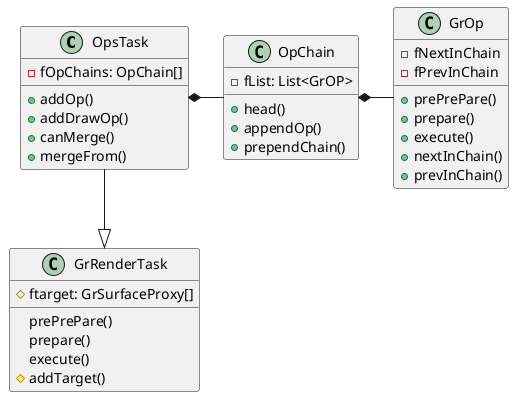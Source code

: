 @startuml emitAndInstallProcs
class OpsTask {
	+addOp()
	+addDrawOp()
	+canMerge()
	+mergeFrom()
	-fOpChains: OpChain[]
}

OpsTask *- OpChain

class GrRenderTask {
	prePrePare()
	prepare()
	execute()
	#ftarget: GrSurfaceProxy[]
	#addTarget()
}

class OpChain {
	+head()
	+appendOp()
	+prependChain()
	-fList: List<GrOP>
}

class GrOp {
	-fNextInChain
	-fPrevInChain
	+prePrePare()
	+prepare()
	+execute()
	+nextInChain()
	+prevInChain()
}

OpChain *- GrOp

OpsTask --|> GrRenderTask
@enduml
